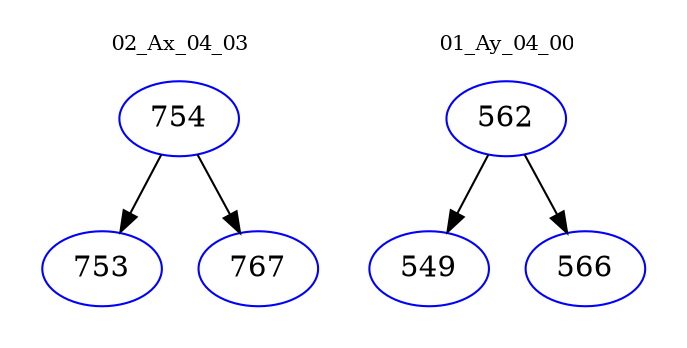 digraph{
subgraph cluster_0 {
color = white
label = "02_Ax_04_03";
fontsize=10;
T0_754 [label="754", color="blue"]
T0_754 -> T0_753 [color="black"]
T0_753 [label="753", color="blue"]
T0_754 -> T0_767 [color="black"]
T0_767 [label="767", color="blue"]
}
subgraph cluster_1 {
color = white
label = "01_Ay_04_00";
fontsize=10;
T1_562 [label="562", color="blue"]
T1_562 -> T1_549 [color="black"]
T1_549 [label="549", color="blue"]
T1_562 -> T1_566 [color="black"]
T1_566 [label="566", color="blue"]
}
}
